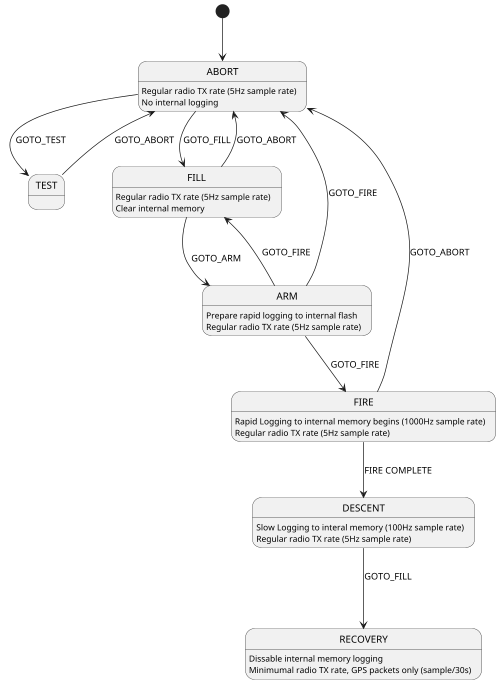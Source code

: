 @startuml
scale 500 width
[*] --> ABORT
ABORT --> TEST : GOTO_TEST
ABORT --> FILL : GOTO_FILL

TEST --> ABORT : GOTO_ABORT

FILL --> ARM : \n GOTO_ARM
FILL --> ABORT : GOTO_ABORT

ARM --> FIRE : GOTO_FIRE
ARM --> FILL : GOTO_FIRE
ARM --> ABORT : GOTO_FIRE

FIRE --> ABORT : GOTO_ABORT
FIRE --> DESCENT : FIRE COMPLETE
DESCENT --> RECOVERY : GOTO_FILL \n\n

ABORT: Regular radio TX rate (5Hz sample rate)
ABORT: No internal logging

FILL: Regular radio TX rate (5Hz sample rate)
FILL: Clear internal memory

ARM: Prepare rapid logging to internal flash
ARM: Regular radio TX rate (5Hz sample rate)

FIRE: Rapid Logging to internal memory begins (1000Hz sample rate)
FIRE: Regular radio TX rate (5Hz sample rate)

DESCENT: Slow Logging to interal memory (100Hz sample rate)
DESCENT: Regular radio TX rate (5Hz sample rate)

RECOVERY: Dissable internal memory logging
RECOVERY: Minimumal radio TX rate, GPS packets only (sample/30s)

@enduml